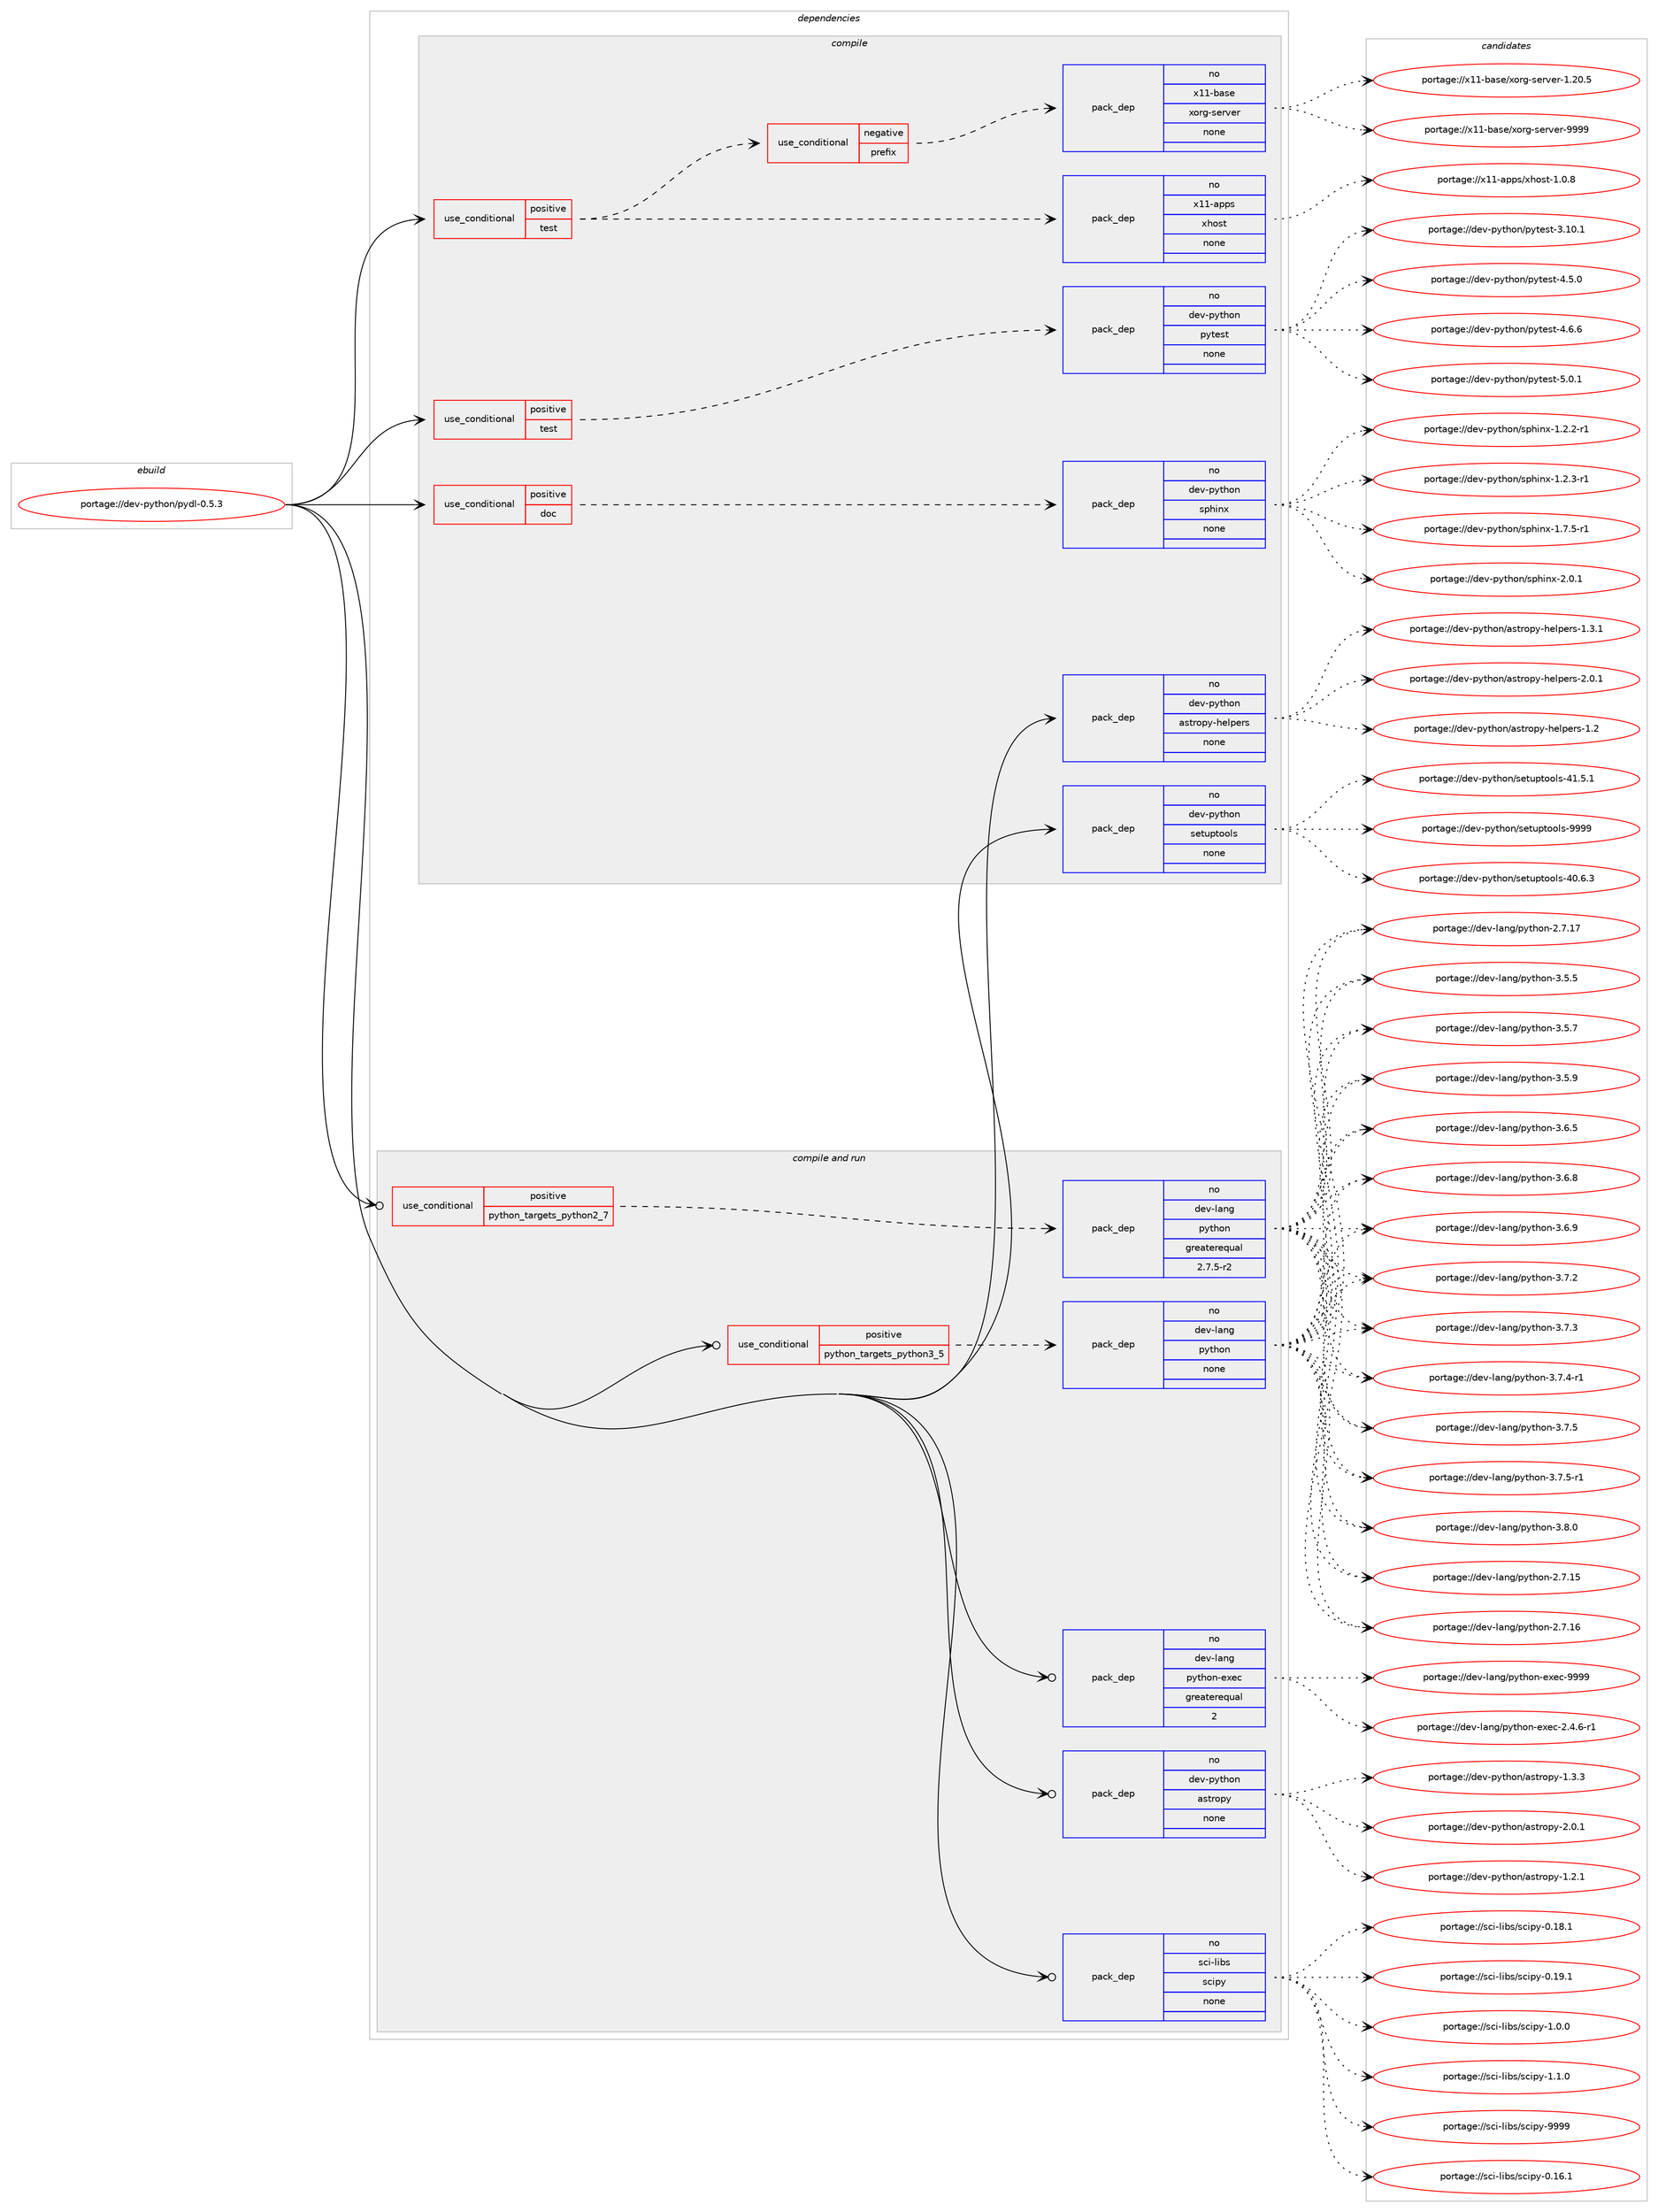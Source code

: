 digraph prolog {

# *************
# Graph options
# *************

newrank=true;
concentrate=true;
compound=true;
graph [rankdir=LR,fontname=Helvetica,fontsize=10,ranksep=1.5];#, ranksep=2.5, nodesep=0.2];
edge  [arrowhead=vee];
node  [fontname=Helvetica,fontsize=10];

# **********
# The ebuild
# **********

subgraph cluster_leftcol {
color=gray;
rank=same;
label=<<i>ebuild</i>>;
id [label="portage://dev-python/pydl-0.5.3", color=red, width=4, href="../dev-python/pydl-0.5.3.svg"];
}

# ****************
# The dependencies
# ****************

subgraph cluster_midcol {
color=gray;
label=<<i>dependencies</i>>;
subgraph cluster_compile {
fillcolor="#eeeeee";
style=filled;
label=<<i>compile</i>>;
subgraph cond34973 {
dependency160252 [label=<<TABLE BORDER="0" CELLBORDER="1" CELLSPACING="0" CELLPADDING="4"><TR><TD ROWSPAN="3" CELLPADDING="10">use_conditional</TD></TR><TR><TD>positive</TD></TR><TR><TD>doc</TD></TR></TABLE>>, shape=none, color=red];
subgraph pack121914 {
dependency160253 [label=<<TABLE BORDER="0" CELLBORDER="1" CELLSPACING="0" CELLPADDING="4" WIDTH="220"><TR><TD ROWSPAN="6" CELLPADDING="30">pack_dep</TD></TR><TR><TD WIDTH="110">no</TD></TR><TR><TD>dev-python</TD></TR><TR><TD>sphinx</TD></TR><TR><TD>none</TD></TR><TR><TD></TD></TR></TABLE>>, shape=none, color=blue];
}
dependency160252:e -> dependency160253:w [weight=20,style="dashed",arrowhead="vee"];
}
id:e -> dependency160252:w [weight=20,style="solid",arrowhead="vee"];
subgraph cond34974 {
dependency160254 [label=<<TABLE BORDER="0" CELLBORDER="1" CELLSPACING="0" CELLPADDING="4"><TR><TD ROWSPAN="3" CELLPADDING="10">use_conditional</TD></TR><TR><TD>positive</TD></TR><TR><TD>test</TD></TR></TABLE>>, shape=none, color=red];
subgraph cond34975 {
dependency160255 [label=<<TABLE BORDER="0" CELLBORDER="1" CELLSPACING="0" CELLPADDING="4"><TR><TD ROWSPAN="3" CELLPADDING="10">use_conditional</TD></TR><TR><TD>negative</TD></TR><TR><TD>prefix</TD></TR></TABLE>>, shape=none, color=red];
subgraph pack121915 {
dependency160256 [label=<<TABLE BORDER="0" CELLBORDER="1" CELLSPACING="0" CELLPADDING="4" WIDTH="220"><TR><TD ROWSPAN="6" CELLPADDING="30">pack_dep</TD></TR><TR><TD WIDTH="110">no</TD></TR><TR><TD>x11-base</TD></TR><TR><TD>xorg-server</TD></TR><TR><TD>none</TD></TR><TR><TD></TD></TR></TABLE>>, shape=none, color=blue];
}
dependency160255:e -> dependency160256:w [weight=20,style="dashed",arrowhead="vee"];
}
dependency160254:e -> dependency160255:w [weight=20,style="dashed",arrowhead="vee"];
subgraph pack121916 {
dependency160257 [label=<<TABLE BORDER="0" CELLBORDER="1" CELLSPACING="0" CELLPADDING="4" WIDTH="220"><TR><TD ROWSPAN="6" CELLPADDING="30">pack_dep</TD></TR><TR><TD WIDTH="110">no</TD></TR><TR><TD>x11-apps</TD></TR><TR><TD>xhost</TD></TR><TR><TD>none</TD></TR><TR><TD></TD></TR></TABLE>>, shape=none, color=blue];
}
dependency160254:e -> dependency160257:w [weight=20,style="dashed",arrowhead="vee"];
}
id:e -> dependency160254:w [weight=20,style="solid",arrowhead="vee"];
subgraph cond34976 {
dependency160258 [label=<<TABLE BORDER="0" CELLBORDER="1" CELLSPACING="0" CELLPADDING="4"><TR><TD ROWSPAN="3" CELLPADDING="10">use_conditional</TD></TR><TR><TD>positive</TD></TR><TR><TD>test</TD></TR></TABLE>>, shape=none, color=red];
subgraph pack121917 {
dependency160259 [label=<<TABLE BORDER="0" CELLBORDER="1" CELLSPACING="0" CELLPADDING="4" WIDTH="220"><TR><TD ROWSPAN="6" CELLPADDING="30">pack_dep</TD></TR><TR><TD WIDTH="110">no</TD></TR><TR><TD>dev-python</TD></TR><TR><TD>pytest</TD></TR><TR><TD>none</TD></TR><TR><TD></TD></TR></TABLE>>, shape=none, color=blue];
}
dependency160258:e -> dependency160259:w [weight=20,style="dashed",arrowhead="vee"];
}
id:e -> dependency160258:w [weight=20,style="solid",arrowhead="vee"];
subgraph pack121918 {
dependency160260 [label=<<TABLE BORDER="0" CELLBORDER="1" CELLSPACING="0" CELLPADDING="4" WIDTH="220"><TR><TD ROWSPAN="6" CELLPADDING="30">pack_dep</TD></TR><TR><TD WIDTH="110">no</TD></TR><TR><TD>dev-python</TD></TR><TR><TD>astropy-helpers</TD></TR><TR><TD>none</TD></TR><TR><TD></TD></TR></TABLE>>, shape=none, color=blue];
}
id:e -> dependency160260:w [weight=20,style="solid",arrowhead="vee"];
subgraph pack121919 {
dependency160261 [label=<<TABLE BORDER="0" CELLBORDER="1" CELLSPACING="0" CELLPADDING="4" WIDTH="220"><TR><TD ROWSPAN="6" CELLPADDING="30">pack_dep</TD></TR><TR><TD WIDTH="110">no</TD></TR><TR><TD>dev-python</TD></TR><TR><TD>setuptools</TD></TR><TR><TD>none</TD></TR><TR><TD></TD></TR></TABLE>>, shape=none, color=blue];
}
id:e -> dependency160261:w [weight=20,style="solid",arrowhead="vee"];
}
subgraph cluster_compileandrun {
fillcolor="#eeeeee";
style=filled;
label=<<i>compile and run</i>>;
subgraph cond34977 {
dependency160262 [label=<<TABLE BORDER="0" CELLBORDER="1" CELLSPACING="0" CELLPADDING="4"><TR><TD ROWSPAN="3" CELLPADDING="10">use_conditional</TD></TR><TR><TD>positive</TD></TR><TR><TD>python_targets_python2_7</TD></TR></TABLE>>, shape=none, color=red];
subgraph pack121920 {
dependency160263 [label=<<TABLE BORDER="0" CELLBORDER="1" CELLSPACING="0" CELLPADDING="4" WIDTH="220"><TR><TD ROWSPAN="6" CELLPADDING="30">pack_dep</TD></TR><TR><TD WIDTH="110">no</TD></TR><TR><TD>dev-lang</TD></TR><TR><TD>python</TD></TR><TR><TD>greaterequal</TD></TR><TR><TD>2.7.5-r2</TD></TR></TABLE>>, shape=none, color=blue];
}
dependency160262:e -> dependency160263:w [weight=20,style="dashed",arrowhead="vee"];
}
id:e -> dependency160262:w [weight=20,style="solid",arrowhead="odotvee"];
subgraph cond34978 {
dependency160264 [label=<<TABLE BORDER="0" CELLBORDER="1" CELLSPACING="0" CELLPADDING="4"><TR><TD ROWSPAN="3" CELLPADDING="10">use_conditional</TD></TR><TR><TD>positive</TD></TR><TR><TD>python_targets_python3_5</TD></TR></TABLE>>, shape=none, color=red];
subgraph pack121921 {
dependency160265 [label=<<TABLE BORDER="0" CELLBORDER="1" CELLSPACING="0" CELLPADDING="4" WIDTH="220"><TR><TD ROWSPAN="6" CELLPADDING="30">pack_dep</TD></TR><TR><TD WIDTH="110">no</TD></TR><TR><TD>dev-lang</TD></TR><TR><TD>python</TD></TR><TR><TD>none</TD></TR><TR><TD></TD></TR></TABLE>>, shape=none, color=blue];
}
dependency160264:e -> dependency160265:w [weight=20,style="dashed",arrowhead="vee"];
}
id:e -> dependency160264:w [weight=20,style="solid",arrowhead="odotvee"];
subgraph pack121922 {
dependency160266 [label=<<TABLE BORDER="0" CELLBORDER="1" CELLSPACING="0" CELLPADDING="4" WIDTH="220"><TR><TD ROWSPAN="6" CELLPADDING="30">pack_dep</TD></TR><TR><TD WIDTH="110">no</TD></TR><TR><TD>dev-lang</TD></TR><TR><TD>python-exec</TD></TR><TR><TD>greaterequal</TD></TR><TR><TD>2</TD></TR></TABLE>>, shape=none, color=blue];
}
id:e -> dependency160266:w [weight=20,style="solid",arrowhead="odotvee"];
subgraph pack121923 {
dependency160267 [label=<<TABLE BORDER="0" CELLBORDER="1" CELLSPACING="0" CELLPADDING="4" WIDTH="220"><TR><TD ROWSPAN="6" CELLPADDING="30">pack_dep</TD></TR><TR><TD WIDTH="110">no</TD></TR><TR><TD>dev-python</TD></TR><TR><TD>astropy</TD></TR><TR><TD>none</TD></TR><TR><TD></TD></TR></TABLE>>, shape=none, color=blue];
}
id:e -> dependency160267:w [weight=20,style="solid",arrowhead="odotvee"];
subgraph pack121924 {
dependency160268 [label=<<TABLE BORDER="0" CELLBORDER="1" CELLSPACING="0" CELLPADDING="4" WIDTH="220"><TR><TD ROWSPAN="6" CELLPADDING="30">pack_dep</TD></TR><TR><TD WIDTH="110">no</TD></TR><TR><TD>sci-libs</TD></TR><TR><TD>scipy</TD></TR><TR><TD>none</TD></TR><TR><TD></TD></TR></TABLE>>, shape=none, color=blue];
}
id:e -> dependency160268:w [weight=20,style="solid",arrowhead="odotvee"];
}
subgraph cluster_run {
fillcolor="#eeeeee";
style=filled;
label=<<i>run</i>>;
}
}

# **************
# The candidates
# **************

subgraph cluster_choices {
rank=same;
color=gray;
label=<<i>candidates</i>>;

subgraph choice121914 {
color=black;
nodesep=1;
choiceportage10010111845112121116104111110471151121041051101204549465046504511449 [label="portage://dev-python/sphinx-1.2.2-r1", color=red, width=4,href="../dev-python/sphinx-1.2.2-r1.svg"];
choiceportage10010111845112121116104111110471151121041051101204549465046514511449 [label="portage://dev-python/sphinx-1.2.3-r1", color=red, width=4,href="../dev-python/sphinx-1.2.3-r1.svg"];
choiceportage10010111845112121116104111110471151121041051101204549465546534511449 [label="portage://dev-python/sphinx-1.7.5-r1", color=red, width=4,href="../dev-python/sphinx-1.7.5-r1.svg"];
choiceportage1001011184511212111610411111047115112104105110120455046484649 [label="portage://dev-python/sphinx-2.0.1", color=red, width=4,href="../dev-python/sphinx-2.0.1.svg"];
dependency160253:e -> choiceportage10010111845112121116104111110471151121041051101204549465046504511449:w [style=dotted,weight="100"];
dependency160253:e -> choiceportage10010111845112121116104111110471151121041051101204549465046514511449:w [style=dotted,weight="100"];
dependency160253:e -> choiceportage10010111845112121116104111110471151121041051101204549465546534511449:w [style=dotted,weight="100"];
dependency160253:e -> choiceportage1001011184511212111610411111047115112104105110120455046484649:w [style=dotted,weight="100"];
}
subgraph choice121915 {
color=black;
nodesep=1;
choiceportage1204949459897115101471201111141034511510111411810111445494650484653 [label="portage://x11-base/xorg-server-1.20.5", color=red, width=4,href="../x11-base/xorg-server-1.20.5.svg"];
choiceportage120494945989711510147120111114103451151011141181011144557575757 [label="portage://x11-base/xorg-server-9999", color=red, width=4,href="../x11-base/xorg-server-9999.svg"];
dependency160256:e -> choiceportage1204949459897115101471201111141034511510111411810111445494650484653:w [style=dotted,weight="100"];
dependency160256:e -> choiceportage120494945989711510147120111114103451151011141181011144557575757:w [style=dotted,weight="100"];
}
subgraph choice121916 {
color=black;
nodesep=1;
choiceportage1204949459711211211547120104111115116454946484656 [label="portage://x11-apps/xhost-1.0.8", color=red, width=4,href="../x11-apps/xhost-1.0.8.svg"];
dependency160257:e -> choiceportage1204949459711211211547120104111115116454946484656:w [style=dotted,weight="100"];
}
subgraph choice121917 {
color=black;
nodesep=1;
choiceportage100101118451121211161041111104711212111610111511645514649484649 [label="portage://dev-python/pytest-3.10.1", color=red, width=4,href="../dev-python/pytest-3.10.1.svg"];
choiceportage1001011184511212111610411111047112121116101115116455246534648 [label="portage://dev-python/pytest-4.5.0", color=red, width=4,href="../dev-python/pytest-4.5.0.svg"];
choiceportage1001011184511212111610411111047112121116101115116455246544654 [label="portage://dev-python/pytest-4.6.6", color=red, width=4,href="../dev-python/pytest-4.6.6.svg"];
choiceportage1001011184511212111610411111047112121116101115116455346484649 [label="portage://dev-python/pytest-5.0.1", color=red, width=4,href="../dev-python/pytest-5.0.1.svg"];
dependency160259:e -> choiceportage100101118451121211161041111104711212111610111511645514649484649:w [style=dotted,weight="100"];
dependency160259:e -> choiceportage1001011184511212111610411111047112121116101115116455246534648:w [style=dotted,weight="100"];
dependency160259:e -> choiceportage1001011184511212111610411111047112121116101115116455246544654:w [style=dotted,weight="100"];
dependency160259:e -> choiceportage1001011184511212111610411111047112121116101115116455346484649:w [style=dotted,weight="100"];
}
subgraph choice121918 {
color=black;
nodesep=1;
choiceportage1001011184511212111610411111047971151161141111121214510410110811210111411545494650 [label="portage://dev-python/astropy-helpers-1.2", color=red, width=4,href="../dev-python/astropy-helpers-1.2.svg"];
choiceportage10010111845112121116104111110479711511611411111212145104101108112101114115454946514649 [label="portage://dev-python/astropy-helpers-1.3.1", color=red, width=4,href="../dev-python/astropy-helpers-1.3.1.svg"];
choiceportage10010111845112121116104111110479711511611411111212145104101108112101114115455046484649 [label="portage://dev-python/astropy-helpers-2.0.1", color=red, width=4,href="../dev-python/astropy-helpers-2.0.1.svg"];
dependency160260:e -> choiceportage1001011184511212111610411111047971151161141111121214510410110811210111411545494650:w [style=dotted,weight="100"];
dependency160260:e -> choiceportage10010111845112121116104111110479711511611411111212145104101108112101114115454946514649:w [style=dotted,weight="100"];
dependency160260:e -> choiceportage10010111845112121116104111110479711511611411111212145104101108112101114115455046484649:w [style=dotted,weight="100"];
}
subgraph choice121919 {
color=black;
nodesep=1;
choiceportage100101118451121211161041111104711510111611711211611111110811545524846544651 [label="portage://dev-python/setuptools-40.6.3", color=red, width=4,href="../dev-python/setuptools-40.6.3.svg"];
choiceportage100101118451121211161041111104711510111611711211611111110811545524946534649 [label="portage://dev-python/setuptools-41.5.1", color=red, width=4,href="../dev-python/setuptools-41.5.1.svg"];
choiceportage10010111845112121116104111110471151011161171121161111111081154557575757 [label="portage://dev-python/setuptools-9999", color=red, width=4,href="../dev-python/setuptools-9999.svg"];
dependency160261:e -> choiceportage100101118451121211161041111104711510111611711211611111110811545524846544651:w [style=dotted,weight="100"];
dependency160261:e -> choiceportage100101118451121211161041111104711510111611711211611111110811545524946534649:w [style=dotted,weight="100"];
dependency160261:e -> choiceportage10010111845112121116104111110471151011161171121161111111081154557575757:w [style=dotted,weight="100"];
}
subgraph choice121920 {
color=black;
nodesep=1;
choiceportage10010111845108971101034711212111610411111045504655464953 [label="portage://dev-lang/python-2.7.15", color=red, width=4,href="../dev-lang/python-2.7.15.svg"];
choiceportage10010111845108971101034711212111610411111045504655464954 [label="portage://dev-lang/python-2.7.16", color=red, width=4,href="../dev-lang/python-2.7.16.svg"];
choiceportage10010111845108971101034711212111610411111045504655464955 [label="portage://dev-lang/python-2.7.17", color=red, width=4,href="../dev-lang/python-2.7.17.svg"];
choiceportage100101118451089711010347112121116104111110455146534653 [label="portage://dev-lang/python-3.5.5", color=red, width=4,href="../dev-lang/python-3.5.5.svg"];
choiceportage100101118451089711010347112121116104111110455146534655 [label="portage://dev-lang/python-3.5.7", color=red, width=4,href="../dev-lang/python-3.5.7.svg"];
choiceportage100101118451089711010347112121116104111110455146534657 [label="portage://dev-lang/python-3.5.9", color=red, width=4,href="../dev-lang/python-3.5.9.svg"];
choiceportage100101118451089711010347112121116104111110455146544653 [label="portage://dev-lang/python-3.6.5", color=red, width=4,href="../dev-lang/python-3.6.5.svg"];
choiceportage100101118451089711010347112121116104111110455146544656 [label="portage://dev-lang/python-3.6.8", color=red, width=4,href="../dev-lang/python-3.6.8.svg"];
choiceportage100101118451089711010347112121116104111110455146544657 [label="portage://dev-lang/python-3.6.9", color=red, width=4,href="../dev-lang/python-3.6.9.svg"];
choiceportage100101118451089711010347112121116104111110455146554650 [label="portage://dev-lang/python-3.7.2", color=red, width=4,href="../dev-lang/python-3.7.2.svg"];
choiceportage100101118451089711010347112121116104111110455146554651 [label="portage://dev-lang/python-3.7.3", color=red, width=4,href="../dev-lang/python-3.7.3.svg"];
choiceportage1001011184510897110103471121211161041111104551465546524511449 [label="portage://dev-lang/python-3.7.4-r1", color=red, width=4,href="../dev-lang/python-3.7.4-r1.svg"];
choiceportage100101118451089711010347112121116104111110455146554653 [label="portage://dev-lang/python-3.7.5", color=red, width=4,href="../dev-lang/python-3.7.5.svg"];
choiceportage1001011184510897110103471121211161041111104551465546534511449 [label="portage://dev-lang/python-3.7.5-r1", color=red, width=4,href="../dev-lang/python-3.7.5-r1.svg"];
choiceportage100101118451089711010347112121116104111110455146564648 [label="portage://dev-lang/python-3.8.0", color=red, width=4,href="../dev-lang/python-3.8.0.svg"];
dependency160263:e -> choiceportage10010111845108971101034711212111610411111045504655464953:w [style=dotted,weight="100"];
dependency160263:e -> choiceportage10010111845108971101034711212111610411111045504655464954:w [style=dotted,weight="100"];
dependency160263:e -> choiceportage10010111845108971101034711212111610411111045504655464955:w [style=dotted,weight="100"];
dependency160263:e -> choiceportage100101118451089711010347112121116104111110455146534653:w [style=dotted,weight="100"];
dependency160263:e -> choiceportage100101118451089711010347112121116104111110455146534655:w [style=dotted,weight="100"];
dependency160263:e -> choiceportage100101118451089711010347112121116104111110455146534657:w [style=dotted,weight="100"];
dependency160263:e -> choiceportage100101118451089711010347112121116104111110455146544653:w [style=dotted,weight="100"];
dependency160263:e -> choiceportage100101118451089711010347112121116104111110455146544656:w [style=dotted,weight="100"];
dependency160263:e -> choiceportage100101118451089711010347112121116104111110455146544657:w [style=dotted,weight="100"];
dependency160263:e -> choiceportage100101118451089711010347112121116104111110455146554650:w [style=dotted,weight="100"];
dependency160263:e -> choiceportage100101118451089711010347112121116104111110455146554651:w [style=dotted,weight="100"];
dependency160263:e -> choiceportage1001011184510897110103471121211161041111104551465546524511449:w [style=dotted,weight="100"];
dependency160263:e -> choiceportage100101118451089711010347112121116104111110455146554653:w [style=dotted,weight="100"];
dependency160263:e -> choiceportage1001011184510897110103471121211161041111104551465546534511449:w [style=dotted,weight="100"];
dependency160263:e -> choiceportage100101118451089711010347112121116104111110455146564648:w [style=dotted,weight="100"];
}
subgraph choice121921 {
color=black;
nodesep=1;
choiceportage10010111845108971101034711212111610411111045504655464953 [label="portage://dev-lang/python-2.7.15", color=red, width=4,href="../dev-lang/python-2.7.15.svg"];
choiceportage10010111845108971101034711212111610411111045504655464954 [label="portage://dev-lang/python-2.7.16", color=red, width=4,href="../dev-lang/python-2.7.16.svg"];
choiceportage10010111845108971101034711212111610411111045504655464955 [label="portage://dev-lang/python-2.7.17", color=red, width=4,href="../dev-lang/python-2.7.17.svg"];
choiceportage100101118451089711010347112121116104111110455146534653 [label="portage://dev-lang/python-3.5.5", color=red, width=4,href="../dev-lang/python-3.5.5.svg"];
choiceportage100101118451089711010347112121116104111110455146534655 [label="portage://dev-lang/python-3.5.7", color=red, width=4,href="../dev-lang/python-3.5.7.svg"];
choiceportage100101118451089711010347112121116104111110455146534657 [label="portage://dev-lang/python-3.5.9", color=red, width=4,href="../dev-lang/python-3.5.9.svg"];
choiceportage100101118451089711010347112121116104111110455146544653 [label="portage://dev-lang/python-3.6.5", color=red, width=4,href="../dev-lang/python-3.6.5.svg"];
choiceportage100101118451089711010347112121116104111110455146544656 [label="portage://dev-lang/python-3.6.8", color=red, width=4,href="../dev-lang/python-3.6.8.svg"];
choiceportage100101118451089711010347112121116104111110455146544657 [label="portage://dev-lang/python-3.6.9", color=red, width=4,href="../dev-lang/python-3.6.9.svg"];
choiceportage100101118451089711010347112121116104111110455146554650 [label="portage://dev-lang/python-3.7.2", color=red, width=4,href="../dev-lang/python-3.7.2.svg"];
choiceportage100101118451089711010347112121116104111110455146554651 [label="portage://dev-lang/python-3.7.3", color=red, width=4,href="../dev-lang/python-3.7.3.svg"];
choiceportage1001011184510897110103471121211161041111104551465546524511449 [label="portage://dev-lang/python-3.7.4-r1", color=red, width=4,href="../dev-lang/python-3.7.4-r1.svg"];
choiceportage100101118451089711010347112121116104111110455146554653 [label="portage://dev-lang/python-3.7.5", color=red, width=4,href="../dev-lang/python-3.7.5.svg"];
choiceportage1001011184510897110103471121211161041111104551465546534511449 [label="portage://dev-lang/python-3.7.5-r1", color=red, width=4,href="../dev-lang/python-3.7.5-r1.svg"];
choiceportage100101118451089711010347112121116104111110455146564648 [label="portage://dev-lang/python-3.8.0", color=red, width=4,href="../dev-lang/python-3.8.0.svg"];
dependency160265:e -> choiceportage10010111845108971101034711212111610411111045504655464953:w [style=dotted,weight="100"];
dependency160265:e -> choiceportage10010111845108971101034711212111610411111045504655464954:w [style=dotted,weight="100"];
dependency160265:e -> choiceportage10010111845108971101034711212111610411111045504655464955:w [style=dotted,weight="100"];
dependency160265:e -> choiceportage100101118451089711010347112121116104111110455146534653:w [style=dotted,weight="100"];
dependency160265:e -> choiceportage100101118451089711010347112121116104111110455146534655:w [style=dotted,weight="100"];
dependency160265:e -> choiceportage100101118451089711010347112121116104111110455146534657:w [style=dotted,weight="100"];
dependency160265:e -> choiceportage100101118451089711010347112121116104111110455146544653:w [style=dotted,weight="100"];
dependency160265:e -> choiceportage100101118451089711010347112121116104111110455146544656:w [style=dotted,weight="100"];
dependency160265:e -> choiceportage100101118451089711010347112121116104111110455146544657:w [style=dotted,weight="100"];
dependency160265:e -> choiceportage100101118451089711010347112121116104111110455146554650:w [style=dotted,weight="100"];
dependency160265:e -> choiceportage100101118451089711010347112121116104111110455146554651:w [style=dotted,weight="100"];
dependency160265:e -> choiceportage1001011184510897110103471121211161041111104551465546524511449:w [style=dotted,weight="100"];
dependency160265:e -> choiceportage100101118451089711010347112121116104111110455146554653:w [style=dotted,weight="100"];
dependency160265:e -> choiceportage1001011184510897110103471121211161041111104551465546534511449:w [style=dotted,weight="100"];
dependency160265:e -> choiceportage100101118451089711010347112121116104111110455146564648:w [style=dotted,weight="100"];
}
subgraph choice121922 {
color=black;
nodesep=1;
choiceportage10010111845108971101034711212111610411111045101120101994550465246544511449 [label="portage://dev-lang/python-exec-2.4.6-r1", color=red, width=4,href="../dev-lang/python-exec-2.4.6-r1.svg"];
choiceportage10010111845108971101034711212111610411111045101120101994557575757 [label="portage://dev-lang/python-exec-9999", color=red, width=4,href="../dev-lang/python-exec-9999.svg"];
dependency160266:e -> choiceportage10010111845108971101034711212111610411111045101120101994550465246544511449:w [style=dotted,weight="100"];
dependency160266:e -> choiceportage10010111845108971101034711212111610411111045101120101994557575757:w [style=dotted,weight="100"];
}
subgraph choice121923 {
color=black;
nodesep=1;
choiceportage100101118451121211161041111104797115116114111112121454946504649 [label="portage://dev-python/astropy-1.2.1", color=red, width=4,href="../dev-python/astropy-1.2.1.svg"];
choiceportage100101118451121211161041111104797115116114111112121454946514651 [label="portage://dev-python/astropy-1.3.3", color=red, width=4,href="../dev-python/astropy-1.3.3.svg"];
choiceportage100101118451121211161041111104797115116114111112121455046484649 [label="portage://dev-python/astropy-2.0.1", color=red, width=4,href="../dev-python/astropy-2.0.1.svg"];
dependency160267:e -> choiceportage100101118451121211161041111104797115116114111112121454946504649:w [style=dotted,weight="100"];
dependency160267:e -> choiceportage100101118451121211161041111104797115116114111112121454946514651:w [style=dotted,weight="100"];
dependency160267:e -> choiceportage100101118451121211161041111104797115116114111112121455046484649:w [style=dotted,weight="100"];
}
subgraph choice121924 {
color=black;
nodesep=1;
choiceportage115991054510810598115471159910511212145484649544649 [label="portage://sci-libs/scipy-0.16.1", color=red, width=4,href="../sci-libs/scipy-0.16.1.svg"];
choiceportage115991054510810598115471159910511212145484649564649 [label="portage://sci-libs/scipy-0.18.1", color=red, width=4,href="../sci-libs/scipy-0.18.1.svg"];
choiceportage115991054510810598115471159910511212145484649574649 [label="portage://sci-libs/scipy-0.19.1", color=red, width=4,href="../sci-libs/scipy-0.19.1.svg"];
choiceportage1159910545108105981154711599105112121454946484648 [label="portage://sci-libs/scipy-1.0.0", color=red, width=4,href="../sci-libs/scipy-1.0.0.svg"];
choiceportage1159910545108105981154711599105112121454946494648 [label="portage://sci-libs/scipy-1.1.0", color=red, width=4,href="../sci-libs/scipy-1.1.0.svg"];
choiceportage11599105451081059811547115991051121214557575757 [label="portage://sci-libs/scipy-9999", color=red, width=4,href="../sci-libs/scipy-9999.svg"];
dependency160268:e -> choiceportage115991054510810598115471159910511212145484649544649:w [style=dotted,weight="100"];
dependency160268:e -> choiceportage115991054510810598115471159910511212145484649564649:w [style=dotted,weight="100"];
dependency160268:e -> choiceportage115991054510810598115471159910511212145484649574649:w [style=dotted,weight="100"];
dependency160268:e -> choiceportage1159910545108105981154711599105112121454946484648:w [style=dotted,weight="100"];
dependency160268:e -> choiceportage1159910545108105981154711599105112121454946494648:w [style=dotted,weight="100"];
dependency160268:e -> choiceportage11599105451081059811547115991051121214557575757:w [style=dotted,weight="100"];
}
}

}
